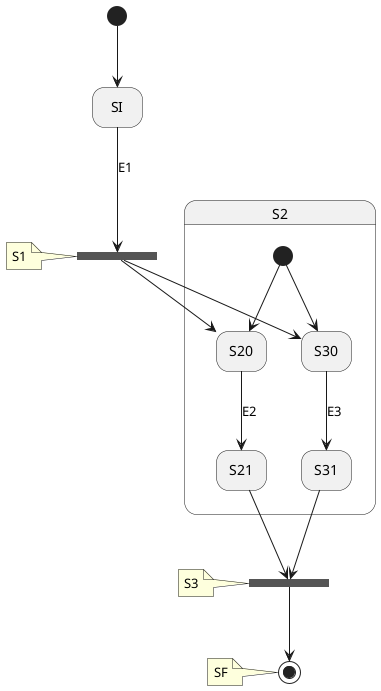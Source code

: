 @startuml
'https://plantuml.com/state-diagram

'hide description area for state without description
hide empty description

'S1 <<FORK>>
state S1 <<fork>>
note left of S1 : S1
state S2  {
  state S20
  state S21


  [*] --> S20
  state S30
  state S31


  [*] --> S30
}
'S3 <<JOIN>>
state S3 <<join>>
note left of S3 : S3
'SF <<END>>
state SF <<end>>
note left of SF : SF
state SI


S1 -down-> S20

S1 -down-> S30

[*] --> SI
S20 -down-> S21 : E2
S21 -down-> S3
S30 -down-> S31 : E3
S31 -down-> S3
S3 -down-> SF
SI -down-> S1 : E1

S1 -right[hidden]-> S2

@enduml